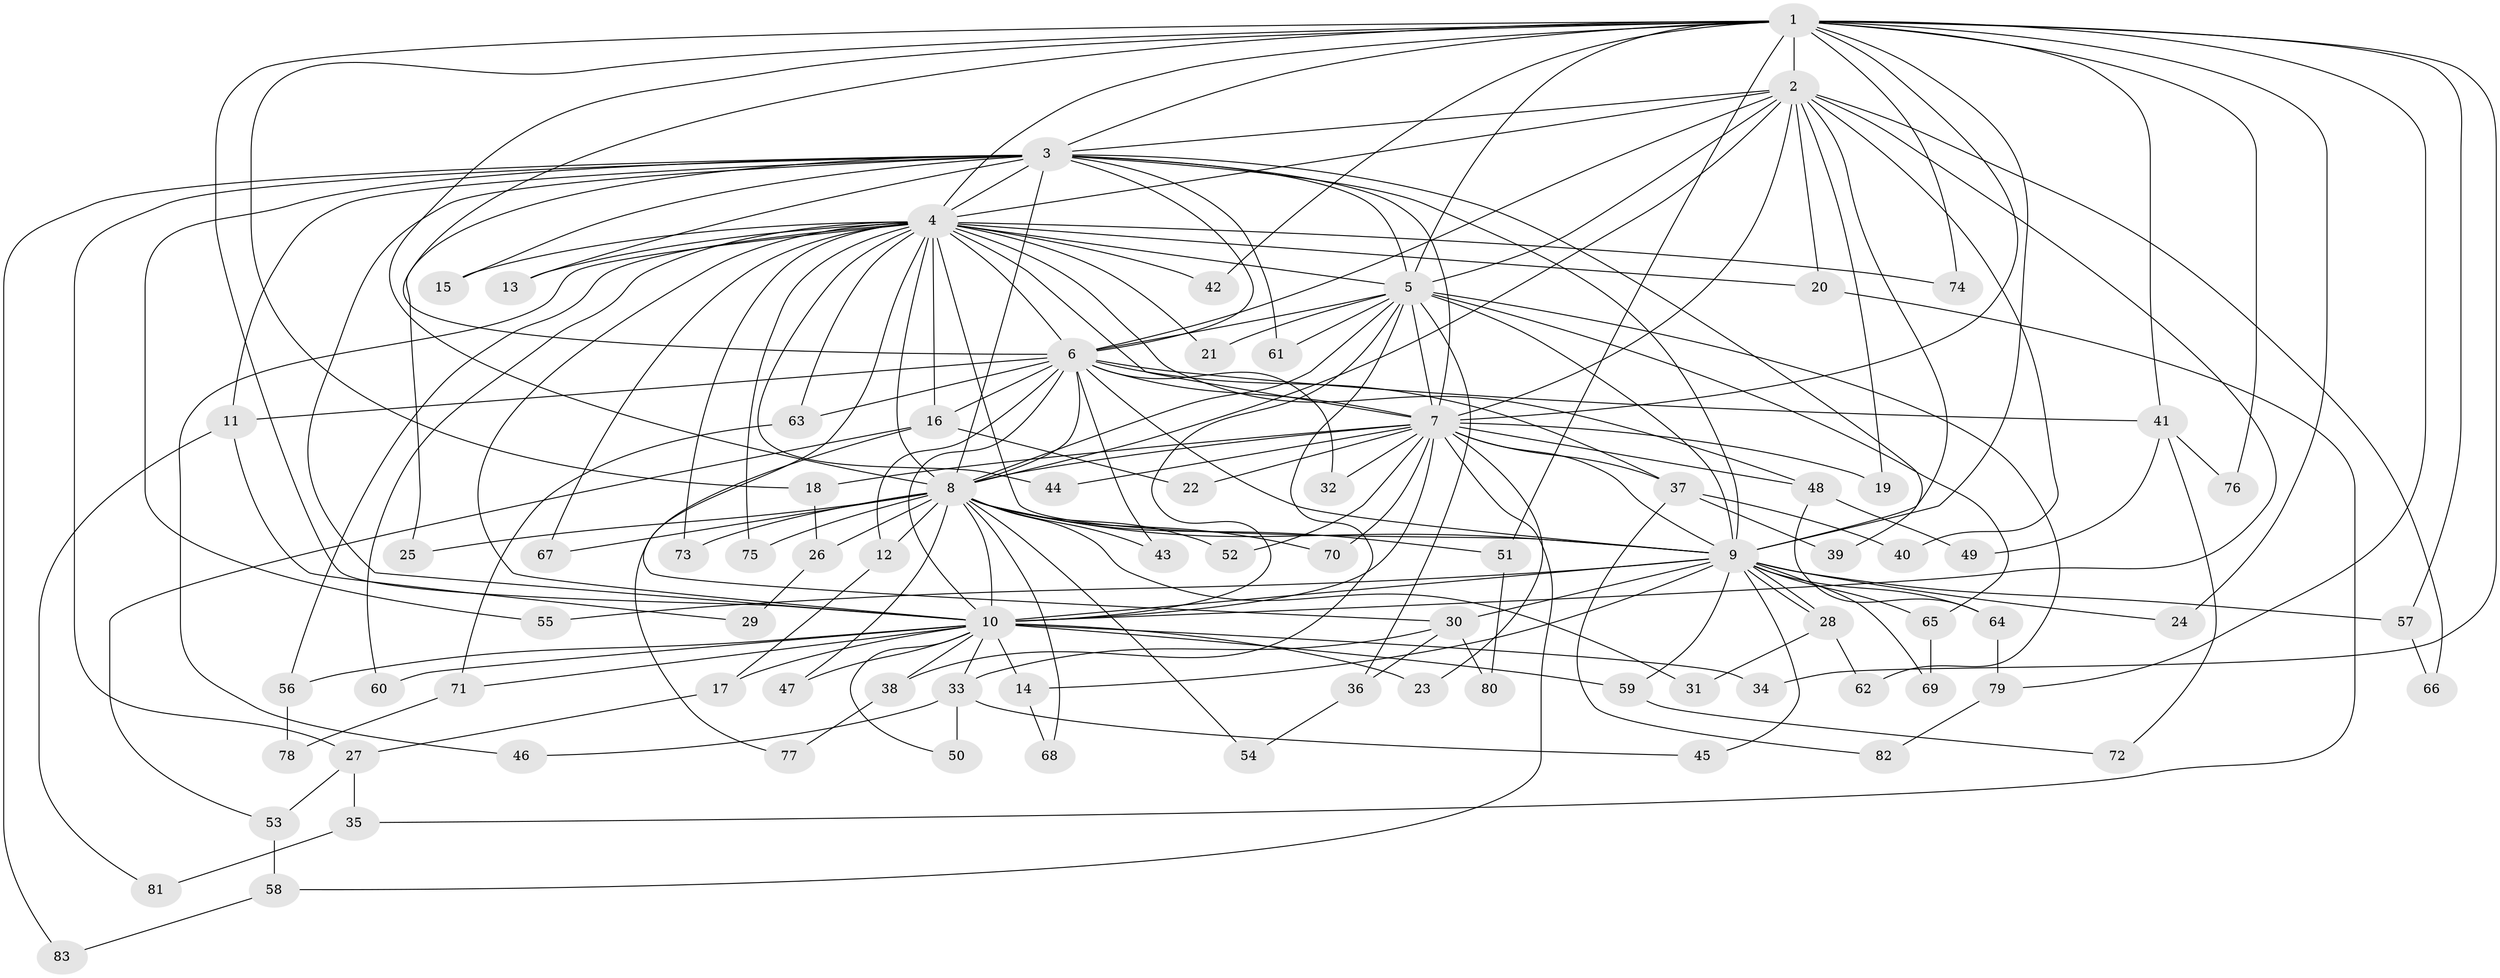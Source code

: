 // Generated by graph-tools (version 1.1) at 2025/25/03/09/25 03:25:47]
// undirected, 83 vertices, 191 edges
graph export_dot {
graph [start="1"]
  node [color=gray90,style=filled];
  1;
  2;
  3;
  4;
  5;
  6;
  7;
  8;
  9;
  10;
  11;
  12;
  13;
  14;
  15;
  16;
  17;
  18;
  19;
  20;
  21;
  22;
  23;
  24;
  25;
  26;
  27;
  28;
  29;
  30;
  31;
  32;
  33;
  34;
  35;
  36;
  37;
  38;
  39;
  40;
  41;
  42;
  43;
  44;
  45;
  46;
  47;
  48;
  49;
  50;
  51;
  52;
  53;
  54;
  55;
  56;
  57;
  58;
  59;
  60;
  61;
  62;
  63;
  64;
  65;
  66;
  67;
  68;
  69;
  70;
  71;
  72;
  73;
  74;
  75;
  76;
  77;
  78;
  79;
  80;
  81;
  82;
  83;
  1 -- 2;
  1 -- 3;
  1 -- 4;
  1 -- 5;
  1 -- 6;
  1 -- 7;
  1 -- 8;
  1 -- 9;
  1 -- 10;
  1 -- 18;
  1 -- 24;
  1 -- 34;
  1 -- 41;
  1 -- 42;
  1 -- 51;
  1 -- 57;
  1 -- 74;
  1 -- 76;
  1 -- 79;
  2 -- 3;
  2 -- 4;
  2 -- 5;
  2 -- 6;
  2 -- 7;
  2 -- 8;
  2 -- 9;
  2 -- 10;
  2 -- 19;
  2 -- 20;
  2 -- 40;
  2 -- 66;
  3 -- 4;
  3 -- 5;
  3 -- 6;
  3 -- 7;
  3 -- 8;
  3 -- 9;
  3 -- 10;
  3 -- 11;
  3 -- 13;
  3 -- 15;
  3 -- 25;
  3 -- 27;
  3 -- 39;
  3 -- 55;
  3 -- 61;
  3 -- 83;
  4 -- 5;
  4 -- 6;
  4 -- 7;
  4 -- 8;
  4 -- 9;
  4 -- 10;
  4 -- 13;
  4 -- 15;
  4 -- 16;
  4 -- 20;
  4 -- 21;
  4 -- 30;
  4 -- 42;
  4 -- 44;
  4 -- 46;
  4 -- 48;
  4 -- 56;
  4 -- 60;
  4 -- 63;
  4 -- 67;
  4 -- 73;
  4 -- 74;
  4 -- 75;
  5 -- 6;
  5 -- 7;
  5 -- 8;
  5 -- 9;
  5 -- 10;
  5 -- 21;
  5 -- 36;
  5 -- 38;
  5 -- 61;
  5 -- 62;
  5 -- 65;
  6 -- 7;
  6 -- 8;
  6 -- 9;
  6 -- 10;
  6 -- 11;
  6 -- 12;
  6 -- 16;
  6 -- 32;
  6 -- 37;
  6 -- 41;
  6 -- 43;
  6 -- 63;
  7 -- 8;
  7 -- 9;
  7 -- 10;
  7 -- 18;
  7 -- 19;
  7 -- 22;
  7 -- 23;
  7 -- 32;
  7 -- 37;
  7 -- 44;
  7 -- 48;
  7 -- 52;
  7 -- 58;
  7 -- 70;
  8 -- 9;
  8 -- 10;
  8 -- 12;
  8 -- 25;
  8 -- 26;
  8 -- 31;
  8 -- 43;
  8 -- 47;
  8 -- 51;
  8 -- 52;
  8 -- 54;
  8 -- 67;
  8 -- 68;
  8 -- 70;
  8 -- 73;
  8 -- 75;
  9 -- 10;
  9 -- 14;
  9 -- 24;
  9 -- 28;
  9 -- 28;
  9 -- 30;
  9 -- 45;
  9 -- 55;
  9 -- 57;
  9 -- 59;
  9 -- 64;
  9 -- 65;
  9 -- 69;
  10 -- 14;
  10 -- 17;
  10 -- 23;
  10 -- 33;
  10 -- 34;
  10 -- 38;
  10 -- 47;
  10 -- 50;
  10 -- 56;
  10 -- 59;
  10 -- 60;
  10 -- 71;
  11 -- 29;
  11 -- 81;
  12 -- 17;
  14 -- 68;
  16 -- 22;
  16 -- 53;
  16 -- 77;
  17 -- 27;
  18 -- 26;
  20 -- 35;
  26 -- 29;
  27 -- 35;
  27 -- 53;
  28 -- 31;
  28 -- 62;
  30 -- 33;
  30 -- 36;
  30 -- 80;
  33 -- 45;
  33 -- 46;
  33 -- 50;
  35 -- 81;
  36 -- 54;
  37 -- 39;
  37 -- 40;
  37 -- 82;
  38 -- 77;
  41 -- 49;
  41 -- 72;
  41 -- 76;
  48 -- 49;
  48 -- 64;
  51 -- 80;
  53 -- 58;
  56 -- 78;
  57 -- 66;
  58 -- 83;
  59 -- 72;
  63 -- 71;
  64 -- 79;
  65 -- 69;
  71 -- 78;
  79 -- 82;
}
